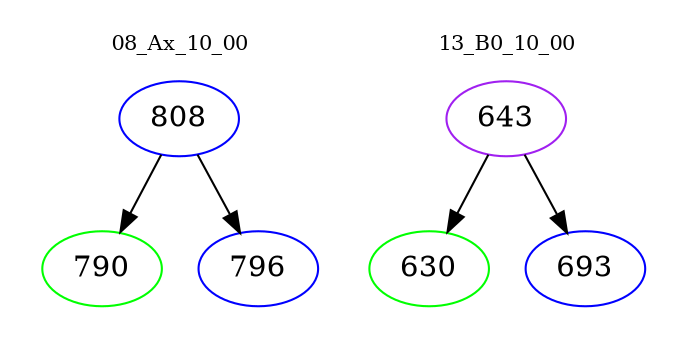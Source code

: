 digraph{
subgraph cluster_0 {
color = white
label = "08_Ax_10_00";
fontsize=10;
T0_808 [label="808", color="blue"]
T0_808 -> T0_790 [color="black"]
T0_790 [label="790", color="green"]
T0_808 -> T0_796 [color="black"]
T0_796 [label="796", color="blue"]
}
subgraph cluster_1 {
color = white
label = "13_B0_10_00";
fontsize=10;
T1_643 [label="643", color="purple"]
T1_643 -> T1_630 [color="black"]
T1_630 [label="630", color="green"]
T1_643 -> T1_693 [color="black"]
T1_693 [label="693", color="blue"]
}
}

